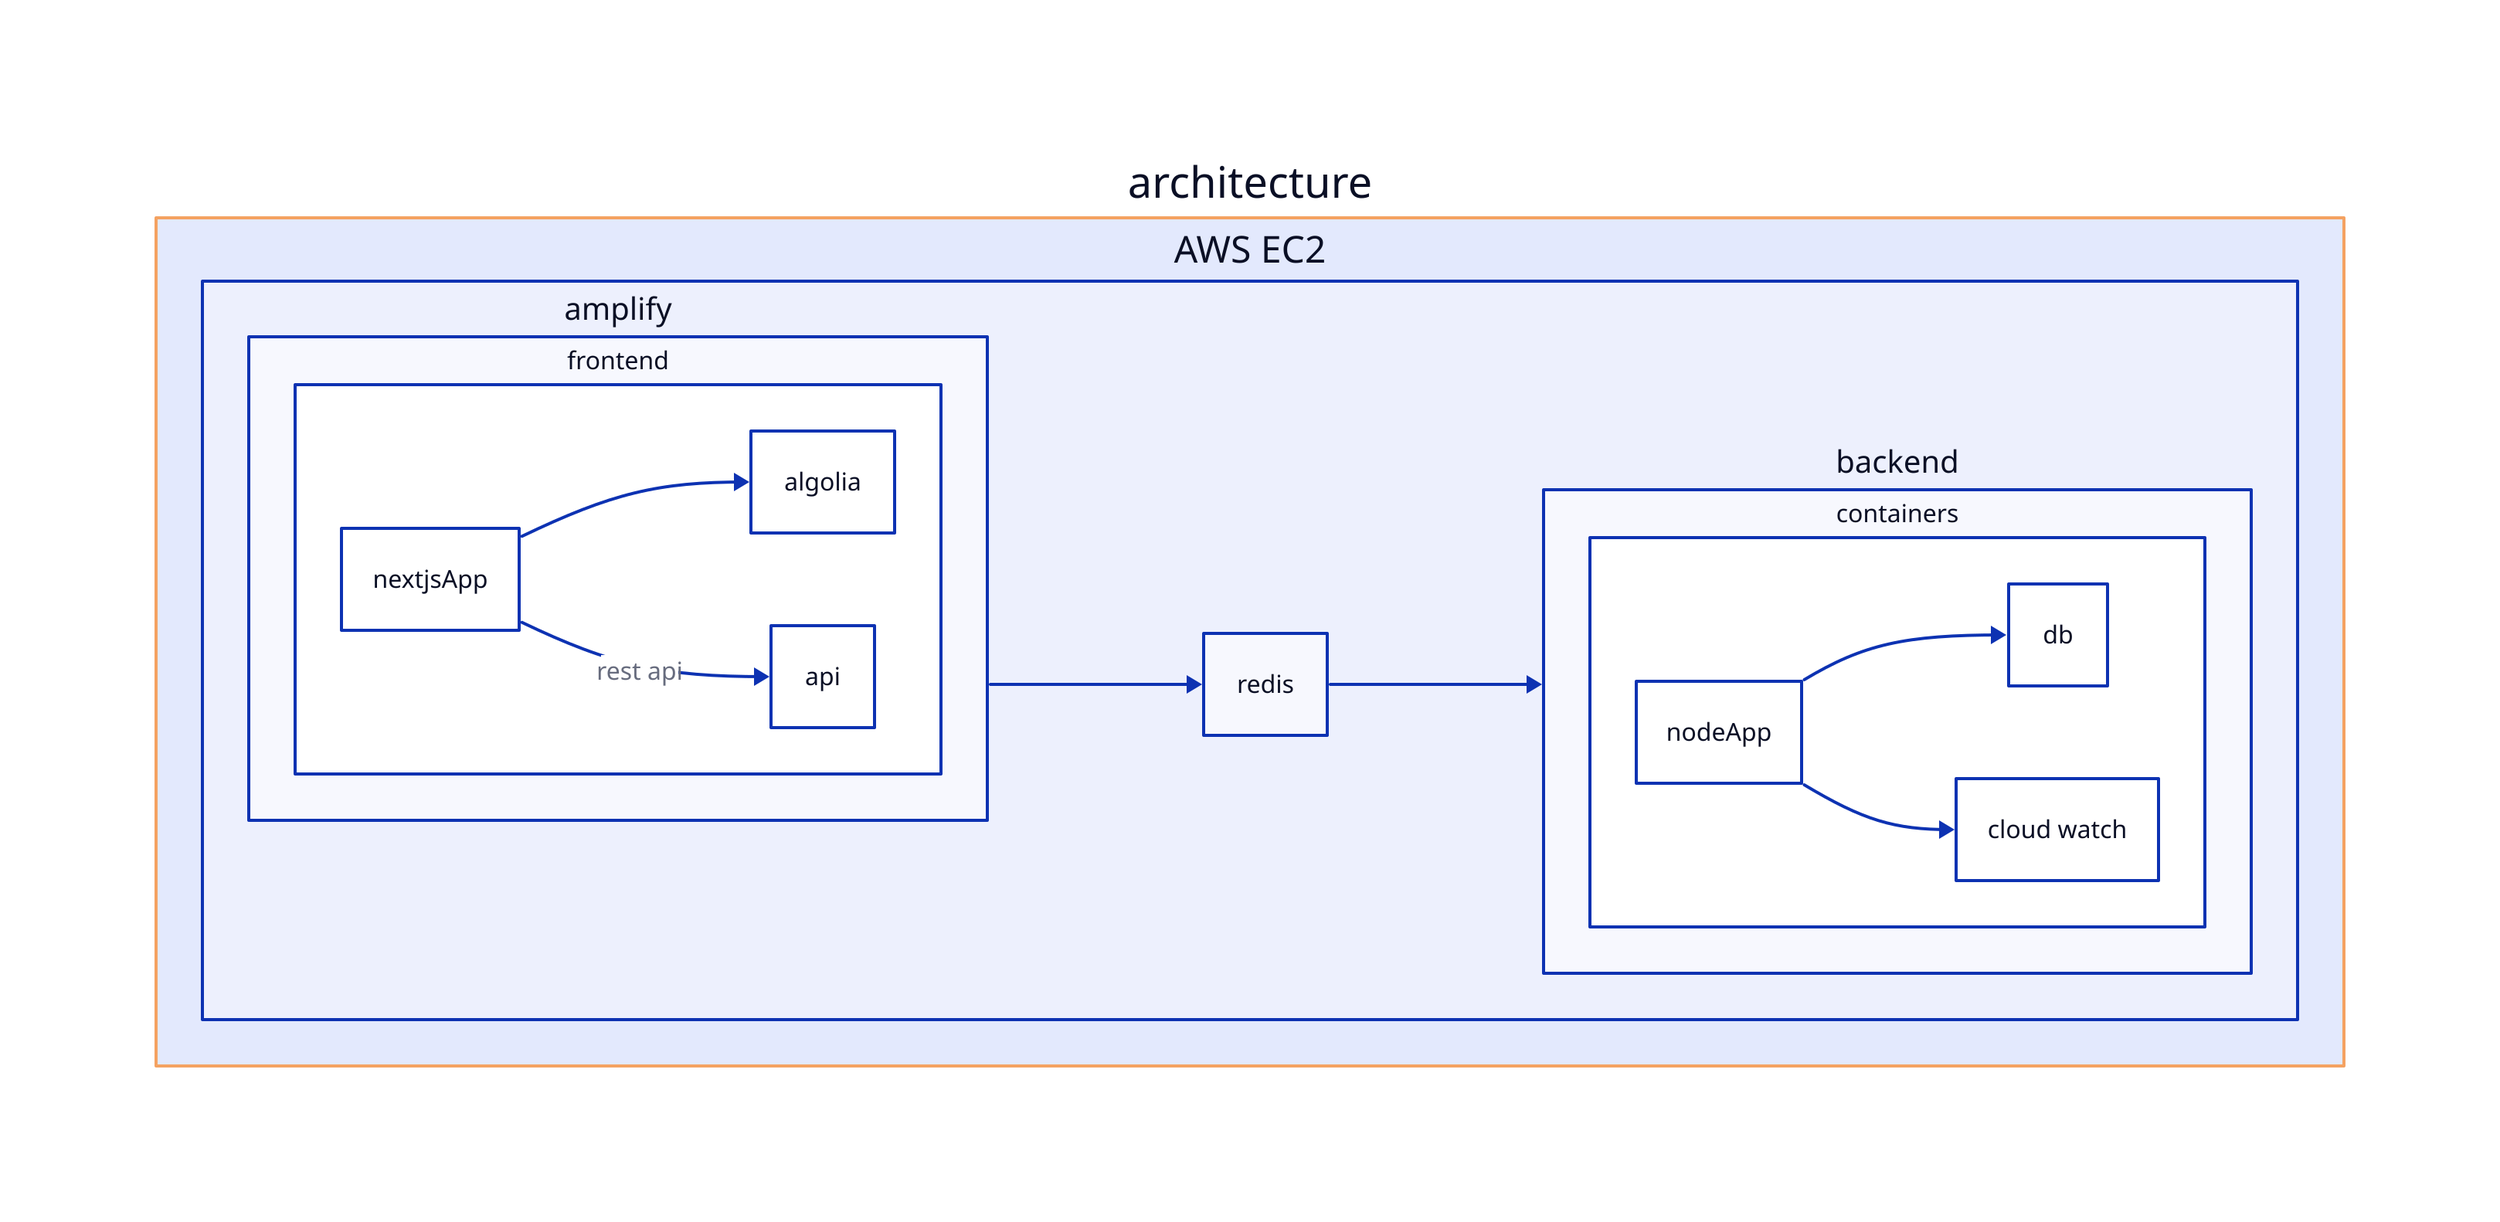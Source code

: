 direction: right

architecture: {
  AWS EC2: {
    amplify: {
      frontend: {
        nextjsApp -> algolia
        nextjsApp -> api: rest api
      }
    }

    backend: {
      containers: {
        nodeApp -> db: {shape: cylinder}
        nodeApp -> cloud watch
      }
    }

    amplify -> redis -> backend
  }
}

architecture.style.stroke: "#f4a261"


